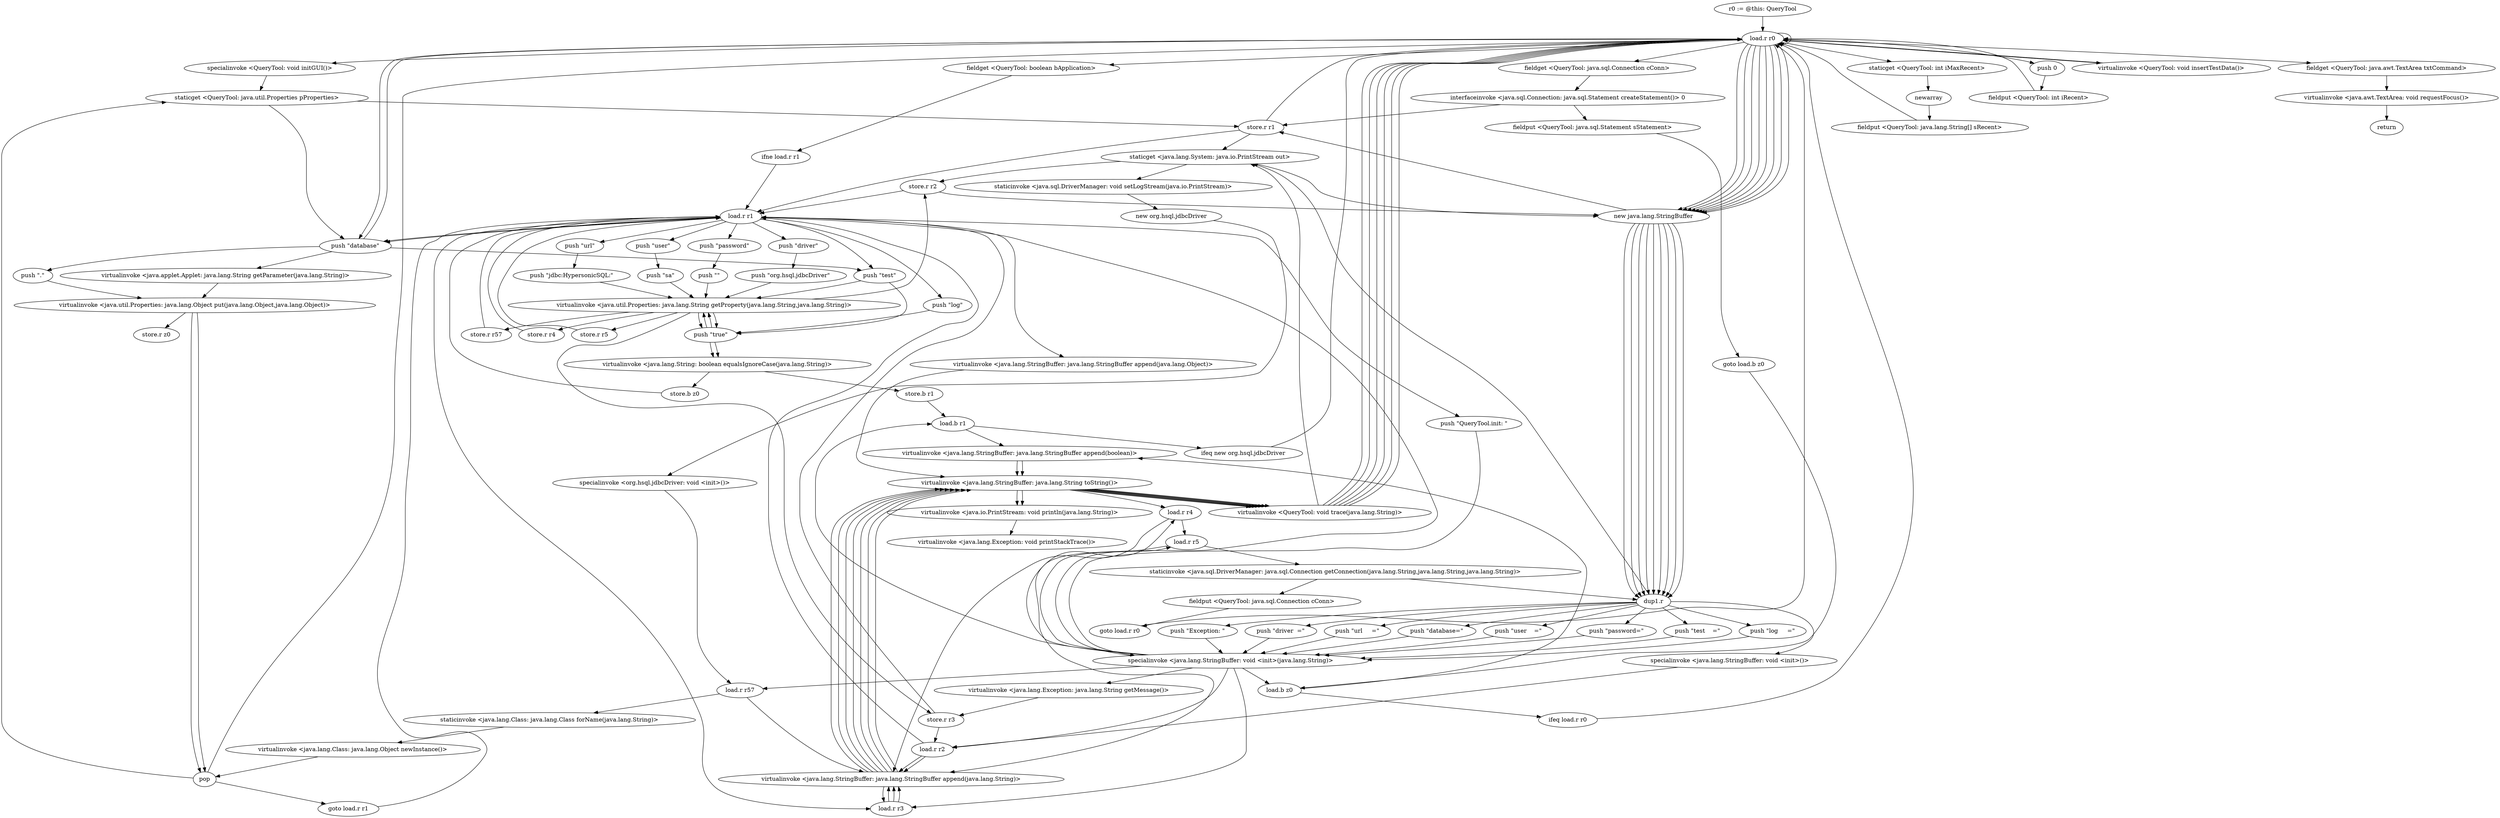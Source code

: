 digraph "" {
    "r0 := @this: QueryTool"
    "load.r r0"
    "r0 := @this: QueryTool"->"load.r r0";
    "specialinvoke <QueryTool: void initGUI()>"
    "load.r r0"->"specialinvoke <QueryTool: void initGUI()>";
    "staticget <QueryTool: java.util.Properties pProperties>"
    "specialinvoke <QueryTool: void initGUI()>"->"staticget <QueryTool: java.util.Properties pProperties>";
    "store.r r1"
    "staticget <QueryTool: java.util.Properties pProperties>"->"store.r r1";
    "store.r r1"->"load.r r0";
    "fieldget <QueryTool: boolean bApplication>"
    "load.r r0"->"fieldget <QueryTool: boolean bApplication>";
    "ifne load.r r1"
    "fieldget <QueryTool: boolean bApplication>"->"ifne load.r r1";
    "load.r r1"
    "ifne load.r r1"->"load.r r1";
    "push \"database\""
    "load.r r1"->"push \"database\"";
    "push \".\""
    "push \"database\""->"push \".\"";
    "virtualinvoke <java.util.Properties: java.lang.Object put(java.lang.Object,java.lang.Object)>"
    "push \".\""->"virtualinvoke <java.util.Properties: java.lang.Object put(java.lang.Object,java.lang.Object)>";
    "pop"
    "virtualinvoke <java.util.Properties: java.lang.Object put(java.lang.Object,java.lang.Object)>"->"pop";
    "pop"->"staticget <QueryTool: java.util.Properties pProperties>";
    "staticget <QueryTool: java.util.Properties pProperties>"->"push \"database\"";
    "push \"database\""->"load.r r0";
    "load.r r0"->"push \"database\"";
    "virtualinvoke <java.applet.Applet: java.lang.String getParameter(java.lang.String)>"
    "push \"database\""->"virtualinvoke <java.applet.Applet: java.lang.String getParameter(java.lang.String)>";
    "virtualinvoke <java.applet.Applet: java.lang.String getParameter(java.lang.String)>"->"virtualinvoke <java.util.Properties: java.lang.Object put(java.lang.Object,java.lang.Object)>";
    "virtualinvoke <java.util.Properties: java.lang.Object put(java.lang.Object,java.lang.Object)>"->"pop";
    "goto load.r r1"
    "pop"->"goto load.r r1";
    "goto load.r r1"->"load.r r1";
    "push \"driver\""
    "load.r r1"->"push \"driver\"";
    "push \"org.hsql.jdbcDriver\""
    "push \"driver\""->"push \"org.hsql.jdbcDriver\"";
    "virtualinvoke <java.util.Properties: java.lang.String getProperty(java.lang.String,java.lang.String)>"
    "push \"org.hsql.jdbcDriver\""->"virtualinvoke <java.util.Properties: java.lang.String getProperty(java.lang.String,java.lang.String)>";
    "store.r r57"
    "virtualinvoke <java.util.Properties: java.lang.String getProperty(java.lang.String,java.lang.String)>"->"store.r r57";
    "store.r r57"->"load.r r1";
    "push \"url\""
    "load.r r1"->"push \"url\"";
    "push \"jdbc:HypersonicSQL:\""
    "push \"url\""->"push \"jdbc:HypersonicSQL:\"";
    "push \"jdbc:HypersonicSQL:\""->"virtualinvoke <java.util.Properties: java.lang.String getProperty(java.lang.String,java.lang.String)>";
    "store.r r2"
    "virtualinvoke <java.util.Properties: java.lang.String getProperty(java.lang.String,java.lang.String)>"->"store.r r2";
    "store.r r2"->"load.r r1";
    "load.r r1"->"push \"database\"";
    "push \"test\""
    "push \"database\""->"push \"test\"";
    "push \"test\""->"virtualinvoke <java.util.Properties: java.lang.String getProperty(java.lang.String,java.lang.String)>";
    "store.r r3"
    "virtualinvoke <java.util.Properties: java.lang.String getProperty(java.lang.String,java.lang.String)>"->"store.r r3";
    "store.r r3"->"load.r r1";
    "push \"user\""
    "load.r r1"->"push \"user\"";
    "push \"sa\""
    "push \"user\""->"push \"sa\"";
    "push \"sa\""->"virtualinvoke <java.util.Properties: java.lang.String getProperty(java.lang.String,java.lang.String)>";
    "store.r r4"
    "virtualinvoke <java.util.Properties: java.lang.String getProperty(java.lang.String,java.lang.String)>"->"store.r r4";
    "store.r r4"->"load.r r1";
    "push \"password\""
    "load.r r1"->"push \"password\"";
    "push \"\""
    "push \"password\""->"push \"\"";
    "push \"\""->"virtualinvoke <java.util.Properties: java.lang.String getProperty(java.lang.String,java.lang.String)>";
    "store.r r5"
    "virtualinvoke <java.util.Properties: java.lang.String getProperty(java.lang.String,java.lang.String)>"->"store.r r5";
    "store.r r5"->"load.r r1";
    "load.r r1"->"push \"test\"";
    "push \"true\""
    "push \"test\""->"push \"true\"";
    "push \"true\""->"virtualinvoke <java.util.Properties: java.lang.String getProperty(java.lang.String,java.lang.String)>";
    "virtualinvoke <java.util.Properties: java.lang.String getProperty(java.lang.String,java.lang.String)>"->"push \"true\"";
    "virtualinvoke <java.lang.String: boolean equalsIgnoreCase(java.lang.String)>"
    "push \"true\""->"virtualinvoke <java.lang.String: boolean equalsIgnoreCase(java.lang.String)>";
    "store.b z0"
    "virtualinvoke <java.lang.String: boolean equalsIgnoreCase(java.lang.String)>"->"store.b z0";
    "store.b z0"->"load.r r1";
    "push \"log\""
    "load.r r1"->"push \"log\"";
    "push \"log\""->"push \"true\"";
    "push \"true\""->"virtualinvoke <java.util.Properties: java.lang.String getProperty(java.lang.String,java.lang.String)>";
    "virtualinvoke <java.util.Properties: java.lang.String getProperty(java.lang.String,java.lang.String)>"->"push \"true\"";
    "push \"true\""->"virtualinvoke <java.lang.String: boolean equalsIgnoreCase(java.lang.String)>";
    "store.b r1"
    "virtualinvoke <java.lang.String: boolean equalsIgnoreCase(java.lang.String)>"->"store.b r1";
    "load.b r1"
    "store.b r1"->"load.b r1";
    "ifeq new org.hsql.jdbcDriver"
    "load.b r1"->"ifeq new org.hsql.jdbcDriver";
    "ifeq new org.hsql.jdbcDriver"->"load.r r0";
    "new java.lang.StringBuffer"
    "load.r r0"->"new java.lang.StringBuffer";
    "dup1.r"
    "new java.lang.StringBuffer"->"dup1.r";
    "push \"driver  =\""
    "dup1.r"->"push \"driver  =\"";
    "specialinvoke <java.lang.StringBuffer: void <init>(java.lang.String)>"
    "push \"driver  =\""->"specialinvoke <java.lang.StringBuffer: void <init>(java.lang.String)>";
    "load.r r57"
    "specialinvoke <java.lang.StringBuffer: void <init>(java.lang.String)>"->"load.r r57";
    "virtualinvoke <java.lang.StringBuffer: java.lang.StringBuffer append(java.lang.String)>"
    "load.r r57"->"virtualinvoke <java.lang.StringBuffer: java.lang.StringBuffer append(java.lang.String)>";
    "virtualinvoke <java.lang.StringBuffer: java.lang.String toString()>"
    "virtualinvoke <java.lang.StringBuffer: java.lang.StringBuffer append(java.lang.String)>"->"virtualinvoke <java.lang.StringBuffer: java.lang.String toString()>";
    "virtualinvoke <QueryTool: void trace(java.lang.String)>"
    "virtualinvoke <java.lang.StringBuffer: java.lang.String toString()>"->"virtualinvoke <QueryTool: void trace(java.lang.String)>";
    "virtualinvoke <QueryTool: void trace(java.lang.String)>"->"load.r r0";
    "load.r r0"->"new java.lang.StringBuffer";
    "new java.lang.StringBuffer"->"dup1.r";
    "push \"url     =\""
    "dup1.r"->"push \"url     =\"";
    "push \"url     =\""->"specialinvoke <java.lang.StringBuffer: void <init>(java.lang.String)>";
    "load.r r2"
    "specialinvoke <java.lang.StringBuffer: void <init>(java.lang.String)>"->"load.r r2";
    "load.r r2"->"virtualinvoke <java.lang.StringBuffer: java.lang.StringBuffer append(java.lang.String)>";
    "virtualinvoke <java.lang.StringBuffer: java.lang.StringBuffer append(java.lang.String)>"->"virtualinvoke <java.lang.StringBuffer: java.lang.String toString()>";
    "virtualinvoke <java.lang.StringBuffer: java.lang.String toString()>"->"virtualinvoke <QueryTool: void trace(java.lang.String)>";
    "virtualinvoke <QueryTool: void trace(java.lang.String)>"->"load.r r0";
    "load.r r0"->"new java.lang.StringBuffer";
    "new java.lang.StringBuffer"->"dup1.r";
    "push \"database=\""
    "dup1.r"->"push \"database=\"";
    "push \"database=\""->"specialinvoke <java.lang.StringBuffer: void <init>(java.lang.String)>";
    "load.r r3"
    "specialinvoke <java.lang.StringBuffer: void <init>(java.lang.String)>"->"load.r r3";
    "load.r r3"->"virtualinvoke <java.lang.StringBuffer: java.lang.StringBuffer append(java.lang.String)>";
    "virtualinvoke <java.lang.StringBuffer: java.lang.StringBuffer append(java.lang.String)>"->"virtualinvoke <java.lang.StringBuffer: java.lang.String toString()>";
    "virtualinvoke <java.lang.StringBuffer: java.lang.String toString()>"->"virtualinvoke <QueryTool: void trace(java.lang.String)>";
    "virtualinvoke <QueryTool: void trace(java.lang.String)>"->"load.r r0";
    "load.r r0"->"new java.lang.StringBuffer";
    "new java.lang.StringBuffer"->"dup1.r";
    "push \"user    =\""
    "dup1.r"->"push \"user    =\"";
    "push \"user    =\""->"specialinvoke <java.lang.StringBuffer: void <init>(java.lang.String)>";
    "load.r r4"
    "specialinvoke <java.lang.StringBuffer: void <init>(java.lang.String)>"->"load.r r4";
    "load.r r4"->"virtualinvoke <java.lang.StringBuffer: java.lang.StringBuffer append(java.lang.String)>";
    "virtualinvoke <java.lang.StringBuffer: java.lang.StringBuffer append(java.lang.String)>"->"virtualinvoke <java.lang.StringBuffer: java.lang.String toString()>";
    "virtualinvoke <java.lang.StringBuffer: java.lang.String toString()>"->"virtualinvoke <QueryTool: void trace(java.lang.String)>";
    "virtualinvoke <QueryTool: void trace(java.lang.String)>"->"load.r r0";
    "load.r r0"->"new java.lang.StringBuffer";
    "new java.lang.StringBuffer"->"dup1.r";
    "push \"password=\""
    "dup1.r"->"push \"password=\"";
    "push \"password=\""->"specialinvoke <java.lang.StringBuffer: void <init>(java.lang.String)>";
    "load.r r5"
    "specialinvoke <java.lang.StringBuffer: void <init>(java.lang.String)>"->"load.r r5";
    "load.r r5"->"virtualinvoke <java.lang.StringBuffer: java.lang.StringBuffer append(java.lang.String)>";
    "virtualinvoke <java.lang.StringBuffer: java.lang.StringBuffer append(java.lang.String)>"->"virtualinvoke <java.lang.StringBuffer: java.lang.String toString()>";
    "virtualinvoke <java.lang.StringBuffer: java.lang.String toString()>"->"virtualinvoke <QueryTool: void trace(java.lang.String)>";
    "virtualinvoke <QueryTool: void trace(java.lang.String)>"->"load.r r0";
    "load.r r0"->"new java.lang.StringBuffer";
    "new java.lang.StringBuffer"->"dup1.r";
    "push \"test    =\""
    "dup1.r"->"push \"test    =\"";
    "push \"test    =\""->"specialinvoke <java.lang.StringBuffer: void <init>(java.lang.String)>";
    "load.b z0"
    "specialinvoke <java.lang.StringBuffer: void <init>(java.lang.String)>"->"load.b z0";
    "virtualinvoke <java.lang.StringBuffer: java.lang.StringBuffer append(boolean)>"
    "load.b z0"->"virtualinvoke <java.lang.StringBuffer: java.lang.StringBuffer append(boolean)>";
    "virtualinvoke <java.lang.StringBuffer: java.lang.StringBuffer append(boolean)>"->"virtualinvoke <java.lang.StringBuffer: java.lang.String toString()>";
    "virtualinvoke <java.lang.StringBuffer: java.lang.String toString()>"->"virtualinvoke <QueryTool: void trace(java.lang.String)>";
    "virtualinvoke <QueryTool: void trace(java.lang.String)>"->"load.r r0";
    "load.r r0"->"new java.lang.StringBuffer";
    "new java.lang.StringBuffer"->"dup1.r";
    "push \"log     =\""
    "dup1.r"->"push \"log     =\"";
    "push \"log     =\""->"specialinvoke <java.lang.StringBuffer: void <init>(java.lang.String)>";
    "specialinvoke <java.lang.StringBuffer: void <init>(java.lang.String)>"->"load.b r1";
    "load.b r1"->"virtualinvoke <java.lang.StringBuffer: java.lang.StringBuffer append(boolean)>";
    "virtualinvoke <java.lang.StringBuffer: java.lang.StringBuffer append(boolean)>"->"virtualinvoke <java.lang.StringBuffer: java.lang.String toString()>";
    "virtualinvoke <java.lang.StringBuffer: java.lang.String toString()>"->"virtualinvoke <QueryTool: void trace(java.lang.String)>";
    "staticget <java.lang.System: java.io.PrintStream out>"
    "virtualinvoke <QueryTool: void trace(java.lang.String)>"->"staticget <java.lang.System: java.io.PrintStream out>";
    "staticinvoke <java.sql.DriverManager: void setLogStream(java.io.PrintStream)>"
    "staticget <java.lang.System: java.io.PrintStream out>"->"staticinvoke <java.sql.DriverManager: void setLogStream(java.io.PrintStream)>";
    "new org.hsql.jdbcDriver"
    "staticinvoke <java.sql.DriverManager: void setLogStream(java.io.PrintStream)>"->"new org.hsql.jdbcDriver";
    "specialinvoke <org.hsql.jdbcDriver: void <init>()>"
    "new org.hsql.jdbcDriver"->"specialinvoke <org.hsql.jdbcDriver: void <init>()>";
    "specialinvoke <org.hsql.jdbcDriver: void <init>()>"->"load.r r57";
    "staticinvoke <java.lang.Class: java.lang.Class forName(java.lang.String)>"
    "load.r r57"->"staticinvoke <java.lang.Class: java.lang.Class forName(java.lang.String)>";
    "virtualinvoke <java.lang.Class: java.lang.Object newInstance()>"
    "staticinvoke <java.lang.Class: java.lang.Class forName(java.lang.String)>"->"virtualinvoke <java.lang.Class: java.lang.Object newInstance()>";
    "virtualinvoke <java.lang.Class: java.lang.Object newInstance()>"->"pop";
    "pop"->"load.r r0";
    "load.r r0"->"new java.lang.StringBuffer";
    "new java.lang.StringBuffer"->"dup1.r";
    "specialinvoke <java.lang.StringBuffer: void <init>()>"
    "dup1.r"->"specialinvoke <java.lang.StringBuffer: void <init>()>";
    "specialinvoke <java.lang.StringBuffer: void <init>()>"->"load.r r2";
    "load.r r2"->"virtualinvoke <java.lang.StringBuffer: java.lang.StringBuffer append(java.lang.String)>";
    "virtualinvoke <java.lang.StringBuffer: java.lang.StringBuffer append(java.lang.String)>"->"load.r r3";
    "load.r r3"->"virtualinvoke <java.lang.StringBuffer: java.lang.StringBuffer append(java.lang.String)>";
    "virtualinvoke <java.lang.StringBuffer: java.lang.StringBuffer append(java.lang.String)>"->"virtualinvoke <java.lang.StringBuffer: java.lang.String toString()>";
    "virtualinvoke <java.lang.StringBuffer: java.lang.String toString()>"->"load.r r4";
    "load.r r4"->"load.r r5";
    "staticinvoke <java.sql.DriverManager: java.sql.Connection getConnection(java.lang.String,java.lang.String,java.lang.String)>"
    "load.r r5"->"staticinvoke <java.sql.DriverManager: java.sql.Connection getConnection(java.lang.String,java.lang.String,java.lang.String)>";
    "fieldput <QueryTool: java.sql.Connection cConn>"
    "staticinvoke <java.sql.DriverManager: java.sql.Connection getConnection(java.lang.String,java.lang.String,java.lang.String)>"->"fieldput <QueryTool: java.sql.Connection cConn>";
    "goto load.r r0"
    "fieldput <QueryTool: java.sql.Connection cConn>"->"goto load.r r0";
    "goto load.r r0"->"load.r r0";
    "staticget <QueryTool: int iMaxRecent>"
    "load.r r0"->"staticget <QueryTool: int iMaxRecent>";
    "newarray"
    "staticget <QueryTool: int iMaxRecent>"->"newarray";
    "fieldput <QueryTool: java.lang.String[] sRecent>"
    "newarray"->"fieldput <QueryTool: java.lang.String[] sRecent>";
    "fieldput <QueryTool: java.lang.String[] sRecent>"->"load.r r0";
    "push 0"
    "load.r r0"->"push 0";
    "fieldput <QueryTool: int iRecent>"
    "push 0"->"fieldput <QueryTool: int iRecent>";
    "fieldput <QueryTool: int iRecent>"->"load.r r0";
    "load.r r0"->"load.r r0";
    "fieldget <QueryTool: java.sql.Connection cConn>"
    "load.r r0"->"fieldget <QueryTool: java.sql.Connection cConn>";
    "interfaceinvoke <java.sql.Connection: java.sql.Statement createStatement()> 0"
    "fieldget <QueryTool: java.sql.Connection cConn>"->"interfaceinvoke <java.sql.Connection: java.sql.Statement createStatement()> 0";
    "fieldput <QueryTool: java.sql.Statement sStatement>"
    "interfaceinvoke <java.sql.Connection: java.sql.Statement createStatement()> 0"->"fieldput <QueryTool: java.sql.Statement sStatement>";
    "goto load.b z0"
    "fieldput <QueryTool: java.sql.Statement sStatement>"->"goto load.b z0";
    "goto load.b z0"->"load.b z0";
    "ifeq load.r r0"
    "load.b z0"->"ifeq load.r r0";
    "ifeq load.r r0"->"load.r r0";
    "virtualinvoke <QueryTool: void insertTestData()>"
    "load.r r0"->"virtualinvoke <QueryTool: void insertTestData()>";
    "virtualinvoke <QueryTool: void insertTestData()>"->"load.r r0";
    "fieldget <QueryTool: java.awt.TextArea txtCommand>"
    "load.r r0"->"fieldget <QueryTool: java.awt.TextArea txtCommand>";
    "virtualinvoke <java.awt.TextArea: void requestFocus()>"
    "fieldget <QueryTool: java.awt.TextArea txtCommand>"->"virtualinvoke <java.awt.TextArea: void requestFocus()>";
    "return"
    "virtualinvoke <java.awt.TextArea: void requestFocus()>"->"return";
    "interfaceinvoke <java.sql.Connection: java.sql.Statement createStatement()> 0"->"store.r r1";
    "store.r r1"->"staticget <java.lang.System: java.io.PrintStream out>";
    "staticget <java.lang.System: java.io.PrintStream out>"->"new java.lang.StringBuffer";
    "new java.lang.StringBuffer"->"dup1.r";
    "push \"Exception: \""
    "dup1.r"->"push \"Exception: \"";
    "push \"Exception: \""->"specialinvoke <java.lang.StringBuffer: void <init>(java.lang.String)>";
    "specialinvoke <java.lang.StringBuffer: void <init>(java.lang.String)>"->"load.r r1";
    "virtualinvoke <java.lang.StringBuffer: java.lang.StringBuffer append(java.lang.Object)>"
    "load.r r1"->"virtualinvoke <java.lang.StringBuffer: java.lang.StringBuffer append(java.lang.Object)>";
    "virtualinvoke <java.lang.StringBuffer: java.lang.StringBuffer append(java.lang.Object)>"->"virtualinvoke <java.lang.StringBuffer: java.lang.String toString()>";
    "virtualinvoke <java.io.PrintStream: void println(java.lang.String)>"
    "virtualinvoke <java.lang.StringBuffer: java.lang.String toString()>"->"virtualinvoke <java.io.PrintStream: void println(java.lang.String)>";
    "staticinvoke <java.sql.DriverManager: java.sql.Connection getConnection(java.lang.String,java.lang.String,java.lang.String)>"->"dup1.r";
    "dup1.r"->"staticget <java.lang.System: java.io.PrintStream out>";
    "staticget <java.lang.System: java.io.PrintStream out>"->"store.r r2";
    "store.r r2"->"new java.lang.StringBuffer";
    "new java.lang.StringBuffer"->"store.r r1";
    "store.r r1"->"load.r r1";
    "push \"QueryTool.init: \""
    "load.r r1"->"push \"QueryTool.init: \"";
    "push \"QueryTool.init: \""->"specialinvoke <java.lang.StringBuffer: void <init>(java.lang.String)>";
    "virtualinvoke <java.lang.Exception: java.lang.String getMessage()>"
    "specialinvoke <java.lang.StringBuffer: void <init>(java.lang.String)>"->"virtualinvoke <java.lang.Exception: java.lang.String getMessage()>";
    "virtualinvoke <java.lang.Exception: java.lang.String getMessage()>"->"store.r r3";
    "store.r r3"->"load.r r2";
    "load.r r2"->"load.r r1";
    "load.r r1"->"load.r r3";
    "load.r r3"->"virtualinvoke <java.lang.StringBuffer: java.lang.StringBuffer append(java.lang.String)>";
    "virtualinvoke <java.lang.StringBuffer: java.lang.StringBuffer append(java.lang.String)>"->"virtualinvoke <java.lang.StringBuffer: java.lang.String toString()>";
    "virtualinvoke <java.lang.StringBuffer: java.lang.String toString()>"->"virtualinvoke <java.io.PrintStream: void println(java.lang.String)>";
    "virtualinvoke <java.lang.Exception: void printStackTrace()>"
    "virtualinvoke <java.io.PrintStream: void println(java.lang.String)>"->"virtualinvoke <java.lang.Exception: void printStackTrace()>";
    "store.r z0"
    "virtualinvoke <java.util.Properties: java.lang.Object put(java.lang.Object,java.lang.Object)>"->"store.r z0";
}

